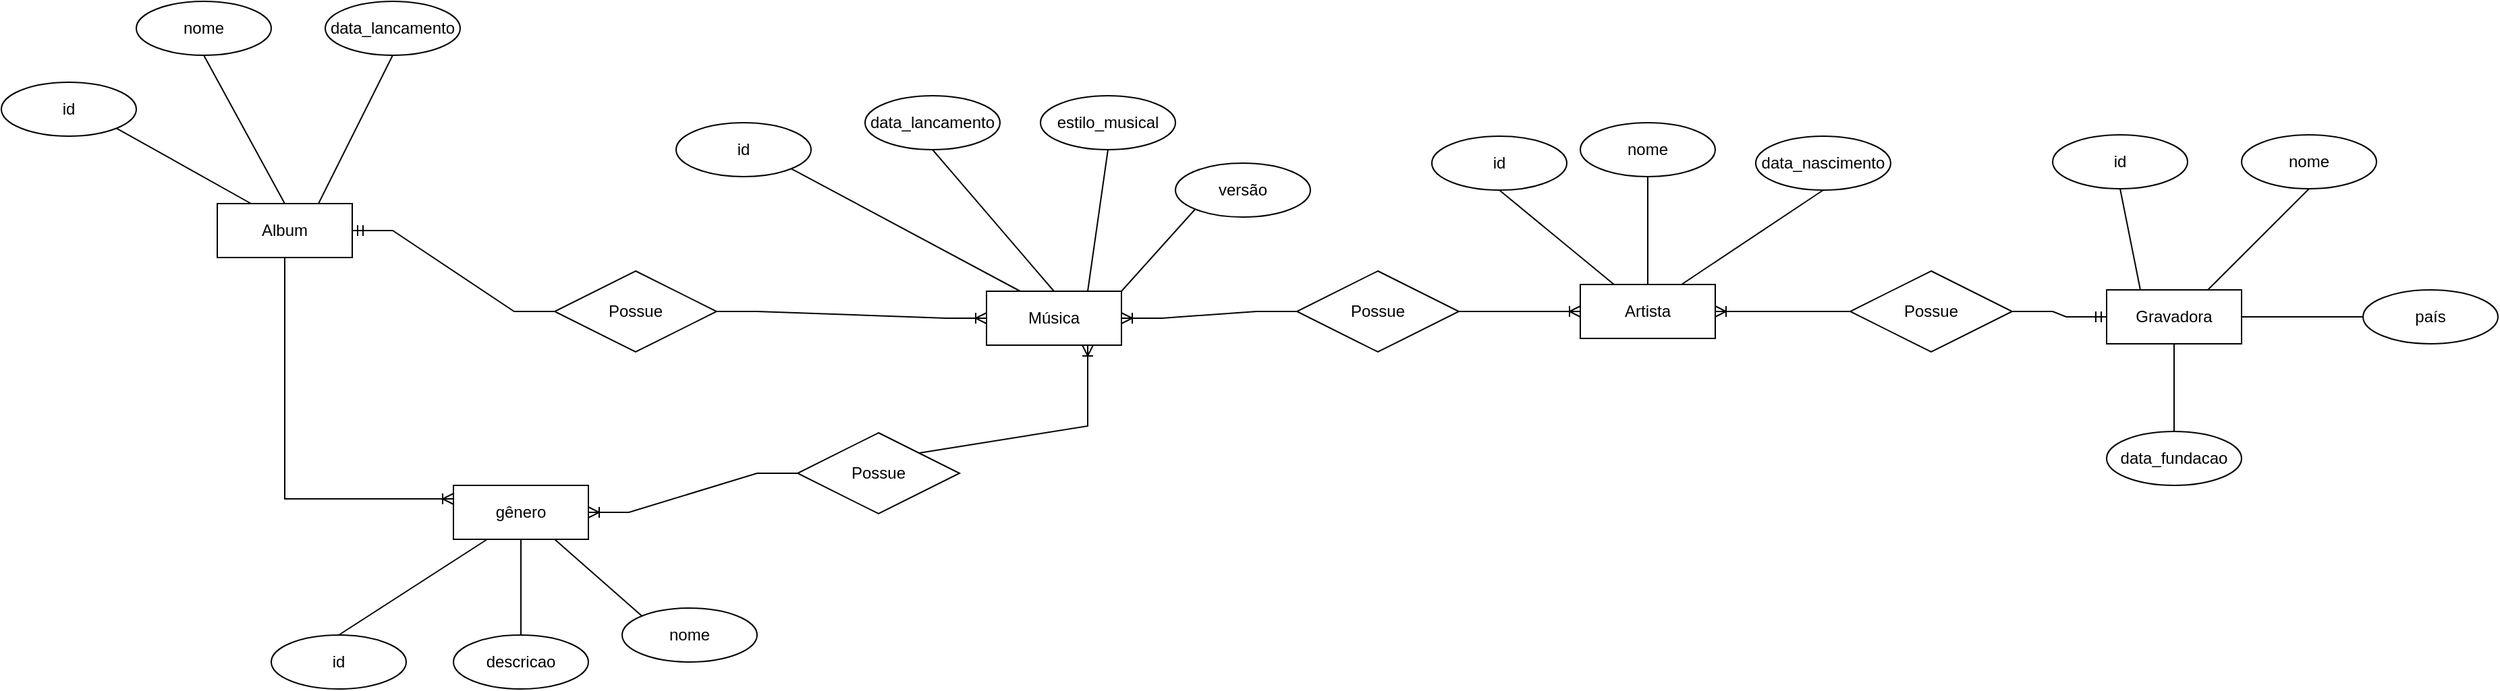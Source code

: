 <mxfile version="26.1.3">
  <diagram id="R2lEEEUBdFMjLlhIrx00" name="Page-1">
    <mxGraphModel dx="3536" dy="2018" grid="1" gridSize="10" guides="1" tooltips="1" connect="1" arrows="1" fold="1" page="1" pageScale="1" pageWidth="850" pageHeight="1100" math="0" shadow="0" extFonts="Permanent Marker^https://fonts.googleapis.com/css?family=Permanent+Marker">
      <root>
        <mxCell id="0" />
        <mxCell id="1" parent="0" />
        <mxCell id="9OXOOO4lnHrzN7pImo0K-178" value="Possue" style="shape=rhombus;perimeter=rhombusPerimeter;whiteSpace=wrap;html=1;align=center;" parent="1" vertex="1">
          <mxGeometry x="-1280" y="-350" width="120" height="60" as="geometry" />
        </mxCell>
        <mxCell id="ajl73mbCIcsA8_9KbhT0-1" value="Música" style="whiteSpace=wrap;html=1;align=center;" vertex="1" parent="1">
          <mxGeometry x="-960" y="-335" width="100" height="40" as="geometry" />
        </mxCell>
        <mxCell id="ajl73mbCIcsA8_9KbhT0-2" value="Artista" style="whiteSpace=wrap;html=1;align=center;" vertex="1" parent="1">
          <mxGeometry x="-520" y="-340" width="100" height="40" as="geometry" />
        </mxCell>
        <mxCell id="ajl73mbCIcsA8_9KbhT0-4" value="gênero" style="whiteSpace=wrap;html=1;align=center;" vertex="1" parent="1">
          <mxGeometry x="-1355" y="-191" width="100" height="40" as="geometry" />
        </mxCell>
        <mxCell id="ajl73mbCIcsA8_9KbhT0-5" value="id" style="ellipse;whiteSpace=wrap;html=1;align=center;" vertex="1" parent="1">
          <mxGeometry x="-1190" y="-460" width="100" height="40" as="geometry" />
        </mxCell>
        <mxCell id="ajl73mbCIcsA8_9KbhT0-6" value="data_lancamento" style="ellipse;whiteSpace=wrap;html=1;align=center;" vertex="1" parent="1">
          <mxGeometry x="-1050" y="-480" width="100" height="40" as="geometry" />
        </mxCell>
        <mxCell id="ajl73mbCIcsA8_9KbhT0-7" value="estilo_musical" style="ellipse;whiteSpace=wrap;html=1;align=center;" vertex="1" parent="1">
          <mxGeometry x="-920" y="-480" width="100" height="40" as="geometry" />
        </mxCell>
        <mxCell id="ajl73mbCIcsA8_9KbhT0-8" value="Album" style="whiteSpace=wrap;html=1;align=center;" vertex="1" parent="1">
          <mxGeometry x="-1530" y="-400" width="100" height="40" as="geometry" />
        </mxCell>
        <mxCell id="ajl73mbCIcsA8_9KbhT0-12" value="" style="edgeStyle=entityRelationEdgeStyle;fontSize=12;html=1;endArrow=ERmandOne;rounded=0;entryX=1;entryY=0.5;entryDx=0;entryDy=0;" edge="1" parent="1" source="9OXOOO4lnHrzN7pImo0K-178" target="ajl73mbCIcsA8_9KbhT0-8">
          <mxGeometry width="100" height="100" relative="1" as="geometry">
            <mxPoint x="-1240" y="-190" as="sourcePoint" />
            <mxPoint x="-1140" y="-290" as="targetPoint" />
          </mxGeometry>
        </mxCell>
        <mxCell id="ajl73mbCIcsA8_9KbhT0-13" value="" style="endArrow=none;html=1;rounded=0;exitX=1;exitY=1;exitDx=0;exitDy=0;entryX=0.25;entryY=0;entryDx=0;entryDy=0;" edge="1" parent="1" source="ajl73mbCIcsA8_9KbhT0-5" target="ajl73mbCIcsA8_9KbhT0-1">
          <mxGeometry relative="1" as="geometry">
            <mxPoint x="-1070" y="-335" as="sourcePoint" />
            <mxPoint x="-910" y="-335" as="targetPoint" />
          </mxGeometry>
        </mxCell>
        <mxCell id="ajl73mbCIcsA8_9KbhT0-14" value="" style="endArrow=none;html=1;rounded=0;exitX=0.5;exitY=1;exitDx=0;exitDy=0;entryX=0.5;entryY=0;entryDx=0;entryDy=0;" edge="1" parent="1" source="ajl73mbCIcsA8_9KbhT0-6" target="ajl73mbCIcsA8_9KbhT0-1">
          <mxGeometry relative="1" as="geometry">
            <mxPoint x="-1005.36" y="-425.14" as="sourcePoint" />
            <mxPoint x="-915.36" y="-344.14" as="targetPoint" />
          </mxGeometry>
        </mxCell>
        <mxCell id="ajl73mbCIcsA8_9KbhT0-15" value="" style="endArrow=none;html=1;rounded=0;exitX=0;exitY=1;exitDx=0;exitDy=0;entryX=1;entryY=0;entryDx=0;entryDy=0;" edge="1" parent="1" source="ajl73mbCIcsA8_9KbhT0-53" target="ajl73mbCIcsA8_9KbhT0-1">
          <mxGeometry relative="1" as="geometry">
            <mxPoint x="-829.0" y="-433" as="sourcePoint" />
            <mxPoint x="-840.0" y="-327" as="targetPoint" />
          </mxGeometry>
        </mxCell>
        <mxCell id="ajl73mbCIcsA8_9KbhT0-18" value="Possue" style="shape=rhombus;perimeter=rhombusPerimeter;whiteSpace=wrap;html=1;align=center;" vertex="1" parent="1">
          <mxGeometry x="-730" y="-350" width="120" height="60" as="geometry" />
        </mxCell>
        <mxCell id="ajl73mbCIcsA8_9KbhT0-19" value="" style="edgeStyle=entityRelationEdgeStyle;fontSize=12;html=1;endArrow=ERoneToMany;rounded=0;entryX=0;entryY=0.5;entryDx=0;entryDy=0;exitX=1;exitY=0.5;exitDx=0;exitDy=0;" edge="1" parent="1" source="ajl73mbCIcsA8_9KbhT0-18" target="ajl73mbCIcsA8_9KbhT0-2">
          <mxGeometry width="100" height="100" relative="1" as="geometry">
            <mxPoint x="-820" y="-265" as="sourcePoint" />
            <mxPoint x="-720" y="-365" as="targetPoint" />
          </mxGeometry>
        </mxCell>
        <mxCell id="ajl73mbCIcsA8_9KbhT0-20" value="" style="edgeStyle=entityRelationEdgeStyle;fontSize=12;html=1;endArrow=ERoneToMany;rounded=0;entryX=1;entryY=0.5;entryDx=0;entryDy=0;exitX=0;exitY=0.5;exitDx=0;exitDy=0;" edge="1" parent="1" source="ajl73mbCIcsA8_9KbhT0-18" target="ajl73mbCIcsA8_9KbhT0-1">
          <mxGeometry width="100" height="100" relative="1" as="geometry">
            <mxPoint x="-610" y="-305" as="sourcePoint" />
            <mxPoint x="-520" y="-305" as="targetPoint" />
          </mxGeometry>
        </mxCell>
        <mxCell id="ajl73mbCIcsA8_9KbhT0-21" value="Possue" style="shape=rhombus;perimeter=rhombusPerimeter;whiteSpace=wrap;html=1;align=center;" vertex="1" parent="1">
          <mxGeometry x="-1100" y="-230" width="120" height="60" as="geometry" />
        </mxCell>
        <mxCell id="ajl73mbCIcsA8_9KbhT0-22" value="" style="edgeStyle=entityRelationEdgeStyle;fontSize=12;html=1;endArrow=ERoneToMany;rounded=0;entryX=1;entryY=0.5;entryDx=0;entryDy=0;exitX=0;exitY=0.5;exitDx=0;exitDy=0;" edge="1" parent="1" source="ajl73mbCIcsA8_9KbhT0-21" target="ajl73mbCIcsA8_9KbhT0-4">
          <mxGeometry width="100" height="100" relative="1" as="geometry">
            <mxPoint x="-730" y="-105" as="sourcePoint" />
            <mxPoint x="-850" y="-195" as="targetPoint" />
          </mxGeometry>
        </mxCell>
        <mxCell id="ajl73mbCIcsA8_9KbhT0-23" value="" style="fontSize=12;html=1;endArrow=ERoneToMany;rounded=0;exitX=1;exitY=0;exitDx=0;exitDy=0;entryX=0.75;entryY=1;entryDx=0;entryDy=0;" edge="1" parent="1" source="ajl73mbCIcsA8_9KbhT0-21" target="ajl73mbCIcsA8_9KbhT0-1">
          <mxGeometry width="100" height="100" relative="1" as="geometry">
            <mxPoint x="-730" y="-215" as="sourcePoint" />
            <mxPoint x="-910" y="-295" as="targetPoint" />
            <Array as="points">
              <mxPoint x="-885" y="-235" />
            </Array>
          </mxGeometry>
        </mxCell>
        <mxCell id="ajl73mbCIcsA8_9KbhT0-25" value="" style="edgeStyle=entityRelationEdgeStyle;fontSize=12;html=1;endArrow=ERoneToMany;rounded=0;entryX=0;entryY=0.5;entryDx=0;entryDy=0;exitX=1;exitY=0.5;exitDx=0;exitDy=0;" edge="1" parent="1" source="9OXOOO4lnHrzN7pImo0K-178" target="ajl73mbCIcsA8_9KbhT0-1">
          <mxGeometry width="100" height="100" relative="1" as="geometry">
            <mxPoint x="-730" y="-215" as="sourcePoint" />
            <mxPoint x="-850" y="-305" as="targetPoint" />
          </mxGeometry>
        </mxCell>
        <mxCell id="ajl73mbCIcsA8_9KbhT0-26" value="nome" style="ellipse;whiteSpace=wrap;html=1;align=center;" vertex="1" parent="1">
          <mxGeometry x="-520" y="-460" width="100" height="40" as="geometry" />
        </mxCell>
        <mxCell id="ajl73mbCIcsA8_9KbhT0-27" value="" style="endArrow=none;html=1;rounded=0;exitX=0.5;exitY=1;exitDx=0;exitDy=0;entryX=0.5;entryY=0;entryDx=0;entryDy=0;" edge="1" parent="1" source="ajl73mbCIcsA8_9KbhT0-26" target="ajl73mbCIcsA8_9KbhT0-2">
          <mxGeometry relative="1" as="geometry">
            <mxPoint x="-900" y="-515" as="sourcePoint" />
            <mxPoint x="-890" y="-420" as="targetPoint" />
          </mxGeometry>
        </mxCell>
        <mxCell id="ajl73mbCIcsA8_9KbhT0-28" value="id" style="ellipse;whiteSpace=wrap;html=1;align=center;" vertex="1" parent="1">
          <mxGeometry x="-630" y="-450" width="100" height="40" as="geometry" />
        </mxCell>
        <mxCell id="ajl73mbCIcsA8_9KbhT0-29" value="" style="endArrow=none;html=1;rounded=0;exitX=0.5;exitY=1;exitDx=0;exitDy=0;entryX=0.25;entryY=0;entryDx=0;entryDy=0;" edge="1" parent="1" source="ajl73mbCIcsA8_9KbhT0-28" target="ajl73mbCIcsA8_9KbhT0-2">
          <mxGeometry relative="1" as="geometry">
            <mxPoint x="-370" y="-390" as="sourcePoint" />
            <mxPoint x="-460" y="-330" as="targetPoint" />
          </mxGeometry>
        </mxCell>
        <mxCell id="ajl73mbCIcsA8_9KbhT0-31" value="data_nascimento" style="ellipse;whiteSpace=wrap;html=1;align=center;" vertex="1" parent="1">
          <mxGeometry x="-390" y="-450" width="100" height="40" as="geometry" />
        </mxCell>
        <mxCell id="ajl73mbCIcsA8_9KbhT0-32" value="" style="endArrow=none;html=1;rounded=0;exitX=0.5;exitY=1;exitDx=0;exitDy=0;entryX=0.75;entryY=0;entryDx=0;entryDy=0;" edge="1" source="ajl73mbCIcsA8_9KbhT0-31" parent="1" target="ajl73mbCIcsA8_9KbhT0-2">
          <mxGeometry relative="1" as="geometry">
            <mxPoint x="-800" y="-505" as="sourcePoint" />
            <mxPoint x="-370" y="-330" as="targetPoint" />
          </mxGeometry>
        </mxCell>
        <mxCell id="ajl73mbCIcsA8_9KbhT0-33" value="id" style="ellipse;whiteSpace=wrap;html=1;align=center;" vertex="1" parent="1">
          <mxGeometry x="-1490" y="-80" width="100" height="40" as="geometry" />
        </mxCell>
        <mxCell id="ajl73mbCIcsA8_9KbhT0-34" value="" style="endArrow=none;html=1;rounded=0;exitX=0.25;exitY=1;exitDx=0;exitDy=0;entryX=0.5;entryY=0;entryDx=0;entryDy=0;" edge="1" parent="1" source="ajl73mbCIcsA8_9KbhT0-4" target="ajl73mbCIcsA8_9KbhT0-33">
          <mxGeometry relative="1" as="geometry">
            <mxPoint x="-1245" y="-136" as="sourcePoint" />
            <mxPoint x="-1175.0" y="-160" as="targetPoint" />
          </mxGeometry>
        </mxCell>
        <mxCell id="ajl73mbCIcsA8_9KbhT0-35" value="id" style="ellipse;whiteSpace=wrap;html=1;align=center;" vertex="1" parent="1">
          <mxGeometry x="-1690" y="-490" width="100" height="40" as="geometry" />
        </mxCell>
        <mxCell id="ajl73mbCIcsA8_9KbhT0-36" value="" style="endArrow=none;html=1;rounded=0;exitX=0.25;exitY=0;exitDx=0;exitDy=0;entryX=1;entryY=1;entryDx=0;entryDy=0;" edge="1" target="ajl73mbCIcsA8_9KbhT0-35" parent="1" source="ajl73mbCIcsA8_9KbhT0-8">
          <mxGeometry relative="1" as="geometry">
            <mxPoint x="-1565" y="-266" as="sourcePoint" />
            <mxPoint x="-1470" y="-176" as="targetPoint" />
          </mxGeometry>
        </mxCell>
        <mxCell id="ajl73mbCIcsA8_9KbhT0-37" value="Gravadora" style="whiteSpace=wrap;html=1;align=center;" vertex="1" parent="1">
          <mxGeometry x="-130" y="-336" width="100" height="40" as="geometry" />
        </mxCell>
        <mxCell id="ajl73mbCIcsA8_9KbhT0-44" value="id" style="ellipse;whiteSpace=wrap;html=1;align=center;" vertex="1" parent="1">
          <mxGeometry x="-170" y="-451" width="100" height="40" as="geometry" />
        </mxCell>
        <mxCell id="ajl73mbCIcsA8_9KbhT0-45" value="data_fundacao" style="ellipse;whiteSpace=wrap;html=1;align=center;" vertex="1" parent="1">
          <mxGeometry x="-130" y="-231" width="100" height="40" as="geometry" />
        </mxCell>
        <mxCell id="ajl73mbCIcsA8_9KbhT0-46" value="nome" style="ellipse;whiteSpace=wrap;html=1;align=center;" vertex="1" parent="1">
          <mxGeometry x="-30" y="-451" width="100" height="40" as="geometry" />
        </mxCell>
        <mxCell id="ajl73mbCIcsA8_9KbhT0-47" value="país" style="ellipse;whiteSpace=wrap;html=1;align=center;" vertex="1" parent="1">
          <mxGeometry x="60" y="-336" width="100" height="40" as="geometry" />
        </mxCell>
        <mxCell id="ajl73mbCIcsA8_9KbhT0-53" value="versão" style="ellipse;whiteSpace=wrap;html=1;align=center;" vertex="1" parent="1">
          <mxGeometry x="-820" y="-430" width="100" height="40" as="geometry" />
        </mxCell>
        <mxCell id="ajl73mbCIcsA8_9KbhT0-54" value="" style="endArrow=none;html=1;rounded=0;exitX=0.5;exitY=1;exitDx=0;exitDy=0;entryX=0.75;entryY=0;entryDx=0;entryDy=0;" edge="1" parent="1" source="ajl73mbCIcsA8_9KbhT0-7" target="ajl73mbCIcsA8_9KbhT0-1">
          <mxGeometry relative="1" as="geometry">
            <mxPoint x="-855" y="-410.6" as="sourcePoint" />
            <mxPoint x="-910" y="-349.6" as="targetPoint" />
          </mxGeometry>
        </mxCell>
        <mxCell id="ajl73mbCIcsA8_9KbhT0-57" value="nome" style="ellipse;whiteSpace=wrap;html=1;align=center;" vertex="1" parent="1">
          <mxGeometry x="-1590" y="-550" width="100" height="40" as="geometry" />
        </mxCell>
        <mxCell id="ajl73mbCIcsA8_9KbhT0-58" value="data_lancamento" style="ellipse;whiteSpace=wrap;html=1;align=center;" vertex="1" parent="1">
          <mxGeometry x="-1450" y="-550" width="100" height="40" as="geometry" />
        </mxCell>
        <mxCell id="ajl73mbCIcsA8_9KbhT0-60" value="" style="endArrow=none;html=1;rounded=0;exitX=0.75;exitY=0;exitDx=0;exitDy=0;entryX=0.5;entryY=1;entryDx=0;entryDy=0;" edge="1" parent="1" source="ajl73mbCIcsA8_9KbhT0-8" target="ajl73mbCIcsA8_9KbhT0-58">
          <mxGeometry relative="1" as="geometry">
            <mxPoint x="-1480" y="-420" as="sourcePoint" />
            <mxPoint x="-1350" y="-480" as="targetPoint" />
          </mxGeometry>
        </mxCell>
        <mxCell id="ajl73mbCIcsA8_9KbhT0-61" value="" style="endArrow=none;html=1;rounded=0;exitX=0.5;exitY=0;exitDx=0;exitDy=0;entryX=0.5;entryY=1;entryDx=0;entryDy=0;" edge="1" parent="1" source="ajl73mbCIcsA8_9KbhT0-8" target="ajl73mbCIcsA8_9KbhT0-57">
          <mxGeometry relative="1" as="geometry">
            <mxPoint x="-1505" y="-410" as="sourcePoint" />
            <mxPoint x="-1450" y="-520" as="targetPoint" />
          </mxGeometry>
        </mxCell>
        <mxCell id="ajl73mbCIcsA8_9KbhT0-62" value="nome" style="ellipse;whiteSpace=wrap;html=1;align=center;" vertex="1" parent="1">
          <mxGeometry x="-1230" y="-100" width="100" height="40" as="geometry" />
        </mxCell>
        <mxCell id="ajl73mbCIcsA8_9KbhT0-63" value="descricao" style="ellipse;whiteSpace=wrap;html=1;align=center;" vertex="1" parent="1">
          <mxGeometry x="-1355" y="-80" width="100" height="40" as="geometry" />
        </mxCell>
        <mxCell id="ajl73mbCIcsA8_9KbhT0-64" value="" style="endArrow=none;html=1;rounded=0;exitX=0.75;exitY=1;exitDx=0;exitDy=0;entryX=0;entryY=0;entryDx=0;entryDy=0;" edge="1" parent="1" source="ajl73mbCIcsA8_9KbhT0-4" target="ajl73mbCIcsA8_9KbhT0-62">
          <mxGeometry relative="1" as="geometry">
            <mxPoint x="-1245" y="-127" as="sourcePoint" />
            <mxPoint x="-1175" y="-151" as="targetPoint" />
          </mxGeometry>
        </mxCell>
        <mxCell id="ajl73mbCIcsA8_9KbhT0-65" value="" style="endArrow=none;html=1;rounded=0;exitX=0.5;exitY=1;exitDx=0;exitDy=0;entryX=0.5;entryY=0;entryDx=0;entryDy=0;" edge="1" parent="1" source="ajl73mbCIcsA8_9KbhT0-4" target="ajl73mbCIcsA8_9KbhT0-63">
          <mxGeometry relative="1" as="geometry">
            <mxPoint x="-1297.5" y="-140" as="sourcePoint" />
            <mxPoint x="-1212.5" y="-89" as="targetPoint" />
          </mxGeometry>
        </mxCell>
        <mxCell id="ajl73mbCIcsA8_9KbhT0-67" value="" style="edgeStyle=orthogonalEdgeStyle;fontSize=12;html=1;endArrow=ERoneToMany;rounded=0;entryX=0;entryY=0.25;entryDx=0;entryDy=0;exitX=0.5;exitY=1;exitDx=0;exitDy=0;" edge="1" parent="1" source="ajl73mbCIcsA8_9KbhT0-8" target="ajl73mbCIcsA8_9KbhT0-4">
          <mxGeometry width="100" height="100" relative="1" as="geometry">
            <mxPoint x="-1155" y="-270" as="sourcePoint" />
            <mxPoint x="-1600" y="-250" as="targetPoint" />
          </mxGeometry>
        </mxCell>
        <mxCell id="ajl73mbCIcsA8_9KbhT0-70" value="" style="endArrow=none;html=1;rounded=0;exitX=0.5;exitY=1;exitDx=0;exitDy=0;entryX=0.25;entryY=0;entryDx=0;entryDy=0;" edge="1" parent="1" source="ajl73mbCIcsA8_9KbhT0-44" target="ajl73mbCIcsA8_9KbhT0-37">
          <mxGeometry relative="1" as="geometry">
            <mxPoint x="-235" y="-301" as="sourcePoint" />
            <mxPoint x="-340" y="-231" as="targetPoint" />
          </mxGeometry>
        </mxCell>
        <mxCell id="ajl73mbCIcsA8_9KbhT0-71" value="" style="endArrow=none;html=1;rounded=0;exitX=0.5;exitY=1;exitDx=0;exitDy=0;entryX=0.75;entryY=0;entryDx=0;entryDy=0;" edge="1" parent="1" source="ajl73mbCIcsA8_9KbhT0-46" target="ajl73mbCIcsA8_9KbhT0-37">
          <mxGeometry relative="1" as="geometry">
            <mxPoint x="-120" y="-351" as="sourcePoint" />
            <mxPoint x="-55" y="-271" as="targetPoint" />
          </mxGeometry>
        </mxCell>
        <mxCell id="ajl73mbCIcsA8_9KbhT0-72" value="" style="endArrow=none;html=1;rounded=0;exitX=0;exitY=0.5;exitDx=0;exitDy=0;entryX=1;entryY=0.5;entryDx=0;entryDy=0;" edge="1" parent="1" source="ajl73mbCIcsA8_9KbhT0-47" target="ajl73mbCIcsA8_9KbhT0-37">
          <mxGeometry relative="1" as="geometry">
            <mxPoint y="-331" as="sourcePoint" />
            <mxPoint x="-50" y="-246" as="targetPoint" />
          </mxGeometry>
        </mxCell>
        <mxCell id="ajl73mbCIcsA8_9KbhT0-73" value="" style="endArrow=none;html=1;rounded=0;exitX=0.5;exitY=0;exitDx=0;exitDy=0;entryX=0.5;entryY=1;entryDx=0;entryDy=0;" edge="1" parent="1" source="ajl73mbCIcsA8_9KbhT0-45" target="ajl73mbCIcsA8_9KbhT0-37">
          <mxGeometry relative="1" as="geometry">
            <mxPoint x="70" y="-276.59" as="sourcePoint" />
            <mxPoint x="-40" y="-225.59" as="targetPoint" />
          </mxGeometry>
        </mxCell>
        <mxCell id="ajl73mbCIcsA8_9KbhT0-74" value="Possue" style="shape=rhombus;perimeter=rhombusPerimeter;whiteSpace=wrap;html=1;align=center;" vertex="1" parent="1">
          <mxGeometry x="-320" y="-350" width="120" height="60" as="geometry" />
        </mxCell>
        <mxCell id="ajl73mbCIcsA8_9KbhT0-75" value="" style="edgeStyle=entityRelationEdgeStyle;fontSize=12;html=1;endArrow=ERoneToMany;rounded=0;entryX=1;entryY=0.5;entryDx=0;entryDy=0;exitX=0;exitY=0.5;exitDx=0;exitDy=0;" edge="1" parent="1" source="ajl73mbCIcsA8_9KbhT0-74" target="ajl73mbCIcsA8_9KbhT0-2">
          <mxGeometry width="100" height="100" relative="1" as="geometry">
            <mxPoint x="-360" y="-270" as="sourcePoint" />
            <mxPoint x="-270" y="-270" as="targetPoint" />
          </mxGeometry>
        </mxCell>
        <mxCell id="ajl73mbCIcsA8_9KbhT0-76" value="" style="edgeStyle=entityRelationEdgeStyle;fontSize=12;html=1;endArrow=ERmandOne;rounded=0;entryX=0;entryY=0.5;entryDx=0;entryDy=0;exitX=1;exitY=0.5;exitDx=0;exitDy=0;" edge="1" parent="1" source="ajl73mbCIcsA8_9KbhT0-74" target="ajl73mbCIcsA8_9KbhT0-37">
          <mxGeometry width="100" height="100" relative="1" as="geometry">
            <mxPoint x="-410" y="-110" as="sourcePoint" />
            <mxPoint x="-560" y="-170" as="targetPoint" />
          </mxGeometry>
        </mxCell>
      </root>
    </mxGraphModel>
  </diagram>
</mxfile>
